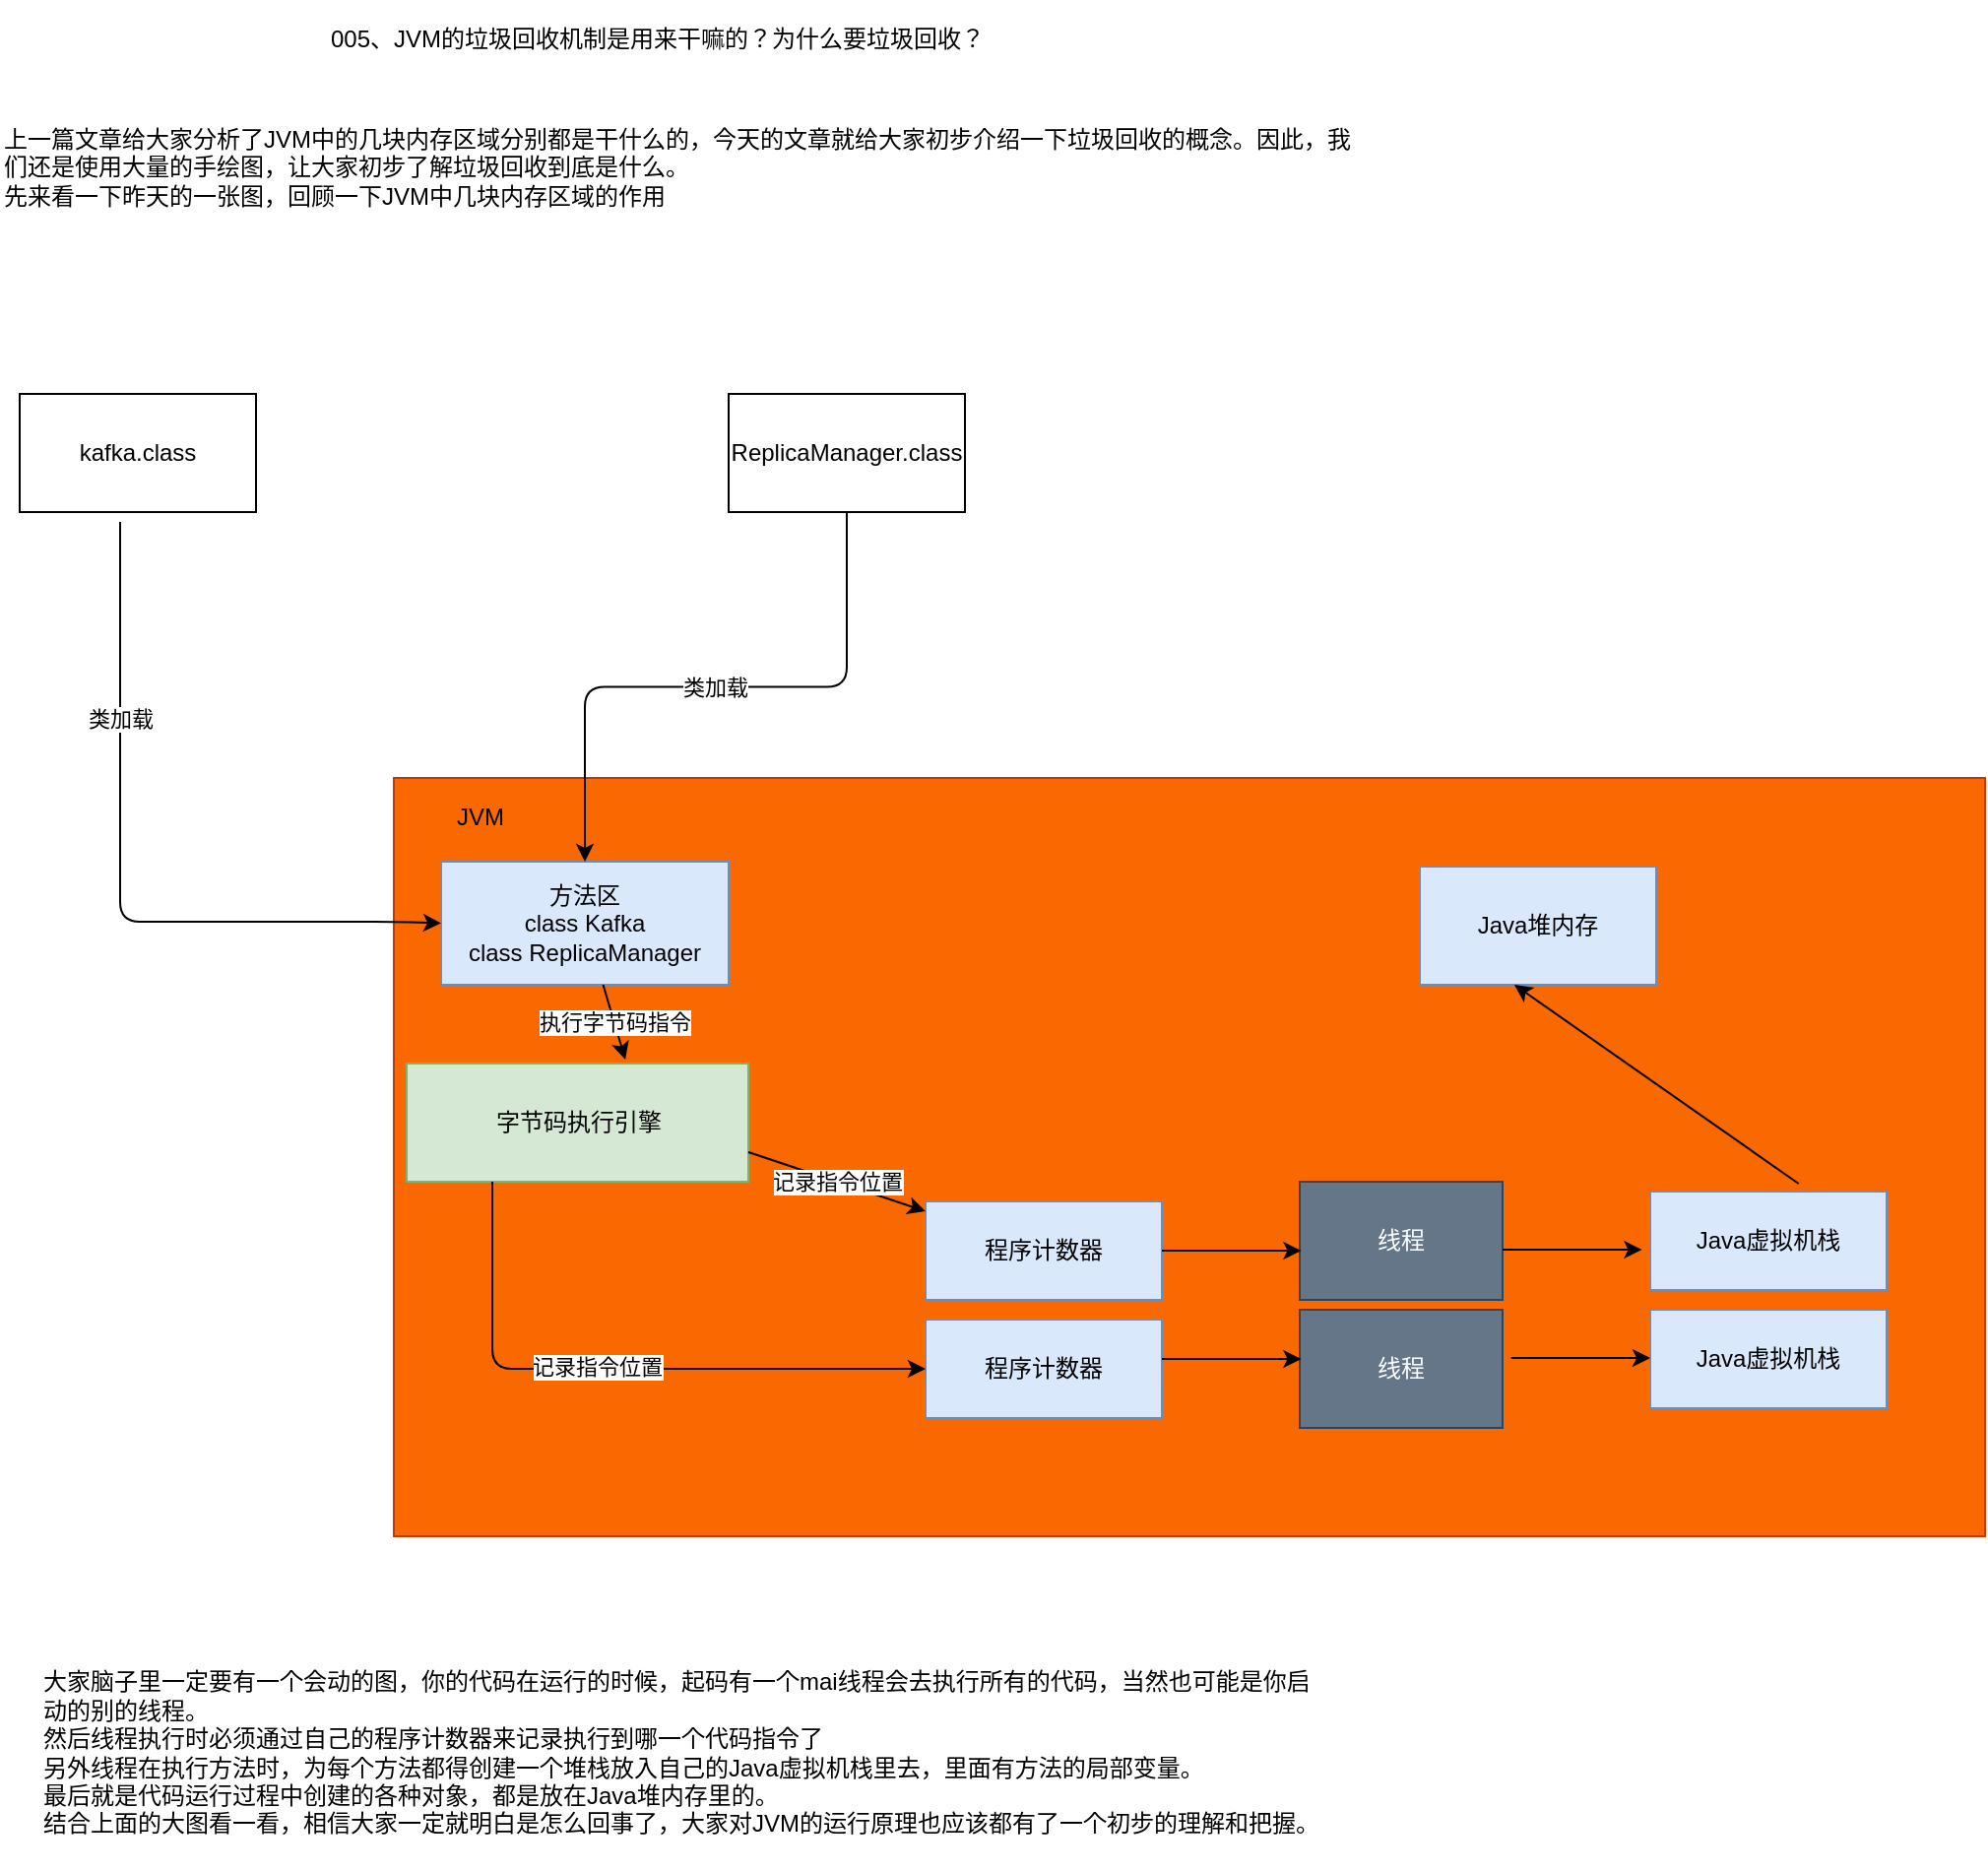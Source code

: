 <mxfile version="14.9.6" type="device"><diagram id="e3tgDLWJ53vhNT3jcCwy" name="第 1 页"><mxGraphModel dx="946" dy="601" grid="1" gridSize="10" guides="1" tooltips="1" connect="1" arrows="1" fold="1" page="1" pageScale="1" pageWidth="827" pageHeight="1169" math="0" shadow="0"><root><mxCell id="0"/><mxCell id="1" parent="0"/><mxCell id="gCi8CUWUEM_cGX_nF7jq-1" value="005、JVM的垃圾回收机制是用来干嘛的？为什么要垃圾回收？" style="text;html=1;strokeColor=none;fillColor=none;align=center;verticalAlign=middle;whiteSpace=wrap;rounded=0;" vertex="1" parent="1"><mxGeometry x="229" y="40" width="370" height="40" as="geometry"/></mxCell><mxCell id="gCi8CUWUEM_cGX_nF7jq-2" value="上一篇文章给大家分析了JVM中的几块内存区域分别都是干什么的，今天的文章就给大家初步介绍一下垃圾回收的概念。因此，我们还是使用大量的手绘图，让大家初步了解垃圾回收到底是什么。&lt;br&gt;先来看一下昨天的一张图，回顾一下JVM中几块内存区域的作用" style="text;html=1;strokeColor=none;fillColor=none;align=left;verticalAlign=middle;whiteSpace=wrap;rounded=0;" vertex="1" parent="1"><mxGeometry x="80" y="100" width="690" height="50" as="geometry"/></mxCell><mxCell id="gCi8CUWUEM_cGX_nF7jq-3" value="kafka.class" style="rounded=0;whiteSpace=wrap;html=1;" vertex="1" parent="1"><mxGeometry x="90" y="240" width="120" height="60" as="geometry"/></mxCell><mxCell id="gCi8CUWUEM_cGX_nF7jq-4" value="ReplicaManager.class" style="rounded=0;whiteSpace=wrap;html=1;" vertex="1" parent="1"><mxGeometry x="450" y="240" width="120" height="60" as="geometry"/></mxCell><mxCell id="gCi8CUWUEM_cGX_nF7jq-5" value="" style="rounded=0;whiteSpace=wrap;html=1;fillColor=#fa6800;strokeColor=#C73500;fontColor=#000000;align=center;" vertex="1" parent="1"><mxGeometry x="280" y="435" width="808" height="385" as="geometry"/></mxCell><mxCell id="gCi8CUWUEM_cGX_nF7jq-6" value="方法区&lt;br&gt;class Kafka&lt;br&gt;class ReplicaManager" style="rounded=0;whiteSpace=wrap;html=1;align=center;fillColor=#dae8fc;strokeColor=#6c8ebf;" vertex="1" parent="1"><mxGeometry x="304" y="477.5" width="146" height="62.5" as="geometry"/></mxCell><mxCell id="gCi8CUWUEM_cGX_nF7jq-7" value="JVM" style="text;html=1;strokeColor=none;fillColor=none;align=center;verticalAlign=middle;whiteSpace=wrap;rounded=0;" vertex="1" parent="1"><mxGeometry x="304" y="445" width="40" height="20" as="geometry"/></mxCell><mxCell id="gCi8CUWUEM_cGX_nF7jq-8" value="" style="endArrow=classic;html=1;entryX=0;entryY=0.5;entryDx=0;entryDy=0;exitX=0.425;exitY=1.083;exitDx=0;exitDy=0;exitPerimeter=0;edgeStyle=orthogonalEdgeStyle;" edge="1" parent="1" source="gCi8CUWUEM_cGX_nF7jq-3" target="gCi8CUWUEM_cGX_nF7jq-6"><mxGeometry width="50" height="50" relative="1" as="geometry"><mxPoint x="90" y="460" as="sourcePoint"/><mxPoint x="140" y="410" as="targetPoint"/><Array as="points"><mxPoint x="141" y="508"/><mxPoint x="280" y="508"/></Array></mxGeometry></mxCell><mxCell id="gCi8CUWUEM_cGX_nF7jq-9" value="类加载" style="edgeLabel;html=1;align=center;verticalAlign=middle;resizable=0;points=[];" vertex="1" connectable="0" parent="gCi8CUWUEM_cGX_nF7jq-8"><mxGeometry x="-0.456" relative="1" as="geometry"><mxPoint as="offset"/></mxGeometry></mxCell><mxCell id="gCi8CUWUEM_cGX_nF7jq-10" value="类加载" style="endArrow=classic;html=1;entryX=0.5;entryY=0;entryDx=0;entryDy=0;edgeStyle=orthogonalEdgeStyle;" edge="1" parent="1" source="gCi8CUWUEM_cGX_nF7jq-4" target="gCi8CUWUEM_cGX_nF7jq-6"><mxGeometry width="50" height="50" relative="1" as="geometry"><mxPoint x="480" y="400" as="sourcePoint"/><mxPoint x="530" y="350" as="targetPoint"/></mxGeometry></mxCell><mxCell id="gCi8CUWUEM_cGX_nF7jq-11" value="Java堆内存" style="rounded=0;whiteSpace=wrap;html=1;align=center;strokeColor=#6c8ebf;fillColor=#dae8fc;" vertex="1" parent="1"><mxGeometry x="801" y="480" width="120" height="60" as="geometry"/></mxCell><mxCell id="gCi8CUWUEM_cGX_nF7jq-12" value="字节码执行引擎" style="rounded=0;whiteSpace=wrap;html=1;align=center;fillColor=#d5e8d4;strokeColor=#82b366;" vertex="1" parent="1"><mxGeometry x="286.5" y="580" width="173.5" height="60" as="geometry"/></mxCell><mxCell id="gCi8CUWUEM_cGX_nF7jq-13" value="执行字节码指令" style="endArrow=classic;html=1;entryX=0.64;entryY=-0.033;entryDx=0;entryDy=0;entryPerimeter=0;" edge="1" parent="1" source="gCi8CUWUEM_cGX_nF7jq-6" target="gCi8CUWUEM_cGX_nF7jq-12"><mxGeometry width="50" height="50" relative="1" as="geometry"><mxPoint x="350" y="610" as="sourcePoint"/><mxPoint x="400" y="560" as="targetPoint"/></mxGeometry></mxCell><mxCell id="gCi8CUWUEM_cGX_nF7jq-14" value="程序计数器" style="rounded=0;whiteSpace=wrap;html=1;align=center;strokeColor=#6c8ebf;fillColor=#dae8fc;" vertex="1" parent="1"><mxGeometry x="550" y="650" width="120" height="50" as="geometry"/></mxCell><mxCell id="gCi8CUWUEM_cGX_nF7jq-15" value="程序计数器" style="rounded=0;whiteSpace=wrap;html=1;align=center;strokeColor=#6c8ebf;fillColor=#dae8fc;" vertex="1" parent="1"><mxGeometry x="550" y="710" width="120" height="50" as="geometry"/></mxCell><mxCell id="gCi8CUWUEM_cGX_nF7jq-16" value="线程" style="rounded=0;whiteSpace=wrap;html=1;align=center;fillColor=#647687;strokeColor=#314354;fontColor=#ffffff;" vertex="1" parent="1"><mxGeometry x="740" y="640" width="103" height="60" as="geometry"/></mxCell><mxCell id="gCi8CUWUEM_cGX_nF7jq-17" value="线程" style="rounded=0;whiteSpace=wrap;html=1;align=center;fillColor=#647687;strokeColor=#314354;fontColor=#ffffff;" vertex="1" parent="1"><mxGeometry x="740" y="705" width="103" height="60" as="geometry"/></mxCell><mxCell id="gCi8CUWUEM_cGX_nF7jq-18" value="" style="endArrow=classic;html=1;entryX=0;entryY=0.5;entryDx=0;entryDy=0;edgeStyle=orthogonalEdgeStyle;" edge="1" parent="1" source="gCi8CUWUEM_cGX_nF7jq-12" target="gCi8CUWUEM_cGX_nF7jq-15"><mxGeometry width="50" height="50" relative="1" as="geometry"><mxPoint x="430" y="740" as="sourcePoint"/><mxPoint x="480" y="690" as="targetPoint"/><Array as="points"><mxPoint x="330" y="735"/></Array></mxGeometry></mxCell><mxCell id="gCi8CUWUEM_cGX_nF7jq-19" value="记录指令位置" style="edgeLabel;html=1;align=center;verticalAlign=middle;resizable=0;points=[];" vertex="1" connectable="0" parent="gCi8CUWUEM_cGX_nF7jq-18"><mxGeometry x="-0.06" y="1" relative="1" as="geometry"><mxPoint as="offset"/></mxGeometry></mxCell><mxCell id="gCi8CUWUEM_cGX_nF7jq-20" value="记录指令位置" style="endArrow=classic;html=1;exitX=1;exitY=0.75;exitDx=0;exitDy=0;" edge="1" parent="1" source="gCi8CUWUEM_cGX_nF7jq-12" target="gCi8CUWUEM_cGX_nF7jq-14"><mxGeometry width="50" height="50" relative="1" as="geometry"><mxPoint x="480" y="650" as="sourcePoint"/><mxPoint x="530" y="600" as="targetPoint"/></mxGeometry></mxCell><mxCell id="gCi8CUWUEM_cGX_nF7jq-21" value="" style="endArrow=classic;html=1;" edge="1" parent="1" source="gCi8CUWUEM_cGX_nF7jq-14"><mxGeometry width="50" height="50" relative="1" as="geometry"><mxPoint x="670" y="725" as="sourcePoint"/><mxPoint x="740.711" y="675" as="targetPoint"/></mxGeometry></mxCell><mxCell id="gCi8CUWUEM_cGX_nF7jq-22" value="" style="endArrow=classic;html=1;" edge="1" parent="1"><mxGeometry width="50" height="50" relative="1" as="geometry"><mxPoint x="670" y="730" as="sourcePoint"/><mxPoint x="740.711" y="730" as="targetPoint"/></mxGeometry></mxCell><mxCell id="gCi8CUWUEM_cGX_nF7jq-23" value="Java虚拟机栈" style="rounded=0;whiteSpace=wrap;html=1;align=center;strokeColor=#6c8ebf;fillColor=#dae8fc;" vertex="1" parent="1"><mxGeometry x="918" y="645" width="120" height="50" as="geometry"/></mxCell><mxCell id="gCi8CUWUEM_cGX_nF7jq-24" value="Java虚拟机栈" style="rounded=0;whiteSpace=wrap;html=1;align=center;strokeColor=#6c8ebf;fillColor=#dae8fc;" vertex="1" parent="1"><mxGeometry x="918" y="705" width="120" height="50" as="geometry"/></mxCell><mxCell id="gCi8CUWUEM_cGX_nF7jq-25" value="" style="endArrow=classic;html=1;" edge="1" parent="1"><mxGeometry width="50" height="50" relative="1" as="geometry"><mxPoint x="843" y="674.5" as="sourcePoint"/><mxPoint x="913.711" y="674.5" as="targetPoint"/></mxGeometry></mxCell><mxCell id="gCi8CUWUEM_cGX_nF7jq-26" value="" style="endArrow=classic;html=1;" edge="1" parent="1"><mxGeometry width="50" height="50" relative="1" as="geometry"><mxPoint x="847.29" y="729.5" as="sourcePoint"/><mxPoint x="918.001" y="729.5" as="targetPoint"/></mxGeometry></mxCell><mxCell id="gCi8CUWUEM_cGX_nF7jq-27" value="" style="endArrow=classic;html=1;exitX=0.628;exitY=-0.08;exitDx=0;exitDy=0;exitPerimeter=0;" edge="1" parent="1" source="gCi8CUWUEM_cGX_nF7jq-23"><mxGeometry width="50" height="50" relative="1" as="geometry"><mxPoint x="879" y="620" as="sourcePoint"/><mxPoint x="849" y="540" as="targetPoint"/></mxGeometry></mxCell><mxCell id="gCi8CUWUEM_cGX_nF7jq-28" value="大家脑子里一定要有一个会动的图，你的代码在运行的时候，起码有一个mai线程会去执行所有的代码，当然也可能是你启动的别的线程。&lt;br&gt;然后线程执行时必须通过自己的程序计数器来记录执行到哪一个代码指令了&lt;br&gt;另外线程在执行方法时，为每个方法都得创建一个堆栈放入自己的Java虚拟机栈里去，里面有方法的局部变量。&lt;br&gt;最后就是代码运行过程中创建的各种对象，都是放在Java堆内存里的。&lt;br&gt;结合上面的大图看一看，相信大家一定就明白是怎么回事了，大家对JVM的运行原理也应该都有了一个初步的理解和把握。" style="text;html=1;strokeColor=none;fillColor=none;align=left;verticalAlign=middle;whiteSpace=wrap;rounded=0;" vertex="1" parent="1"><mxGeometry x="100" y="870" width="650" height="120" as="geometry"/></mxCell></root></mxGraphModel></diagram></mxfile>